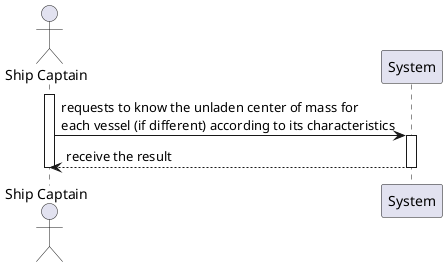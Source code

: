 @startuml
'https://plantuml.com/sequence-diagram

actor "Ship Captain" as SC
participant "System" as SY

activate SC
SC -> SY : requests to know the unladen center of mass for \neach vessel (if different) according to its characteristics
activate SY
SY --> SC : receive the result
deactivate SY
deactivate SC
@enduml